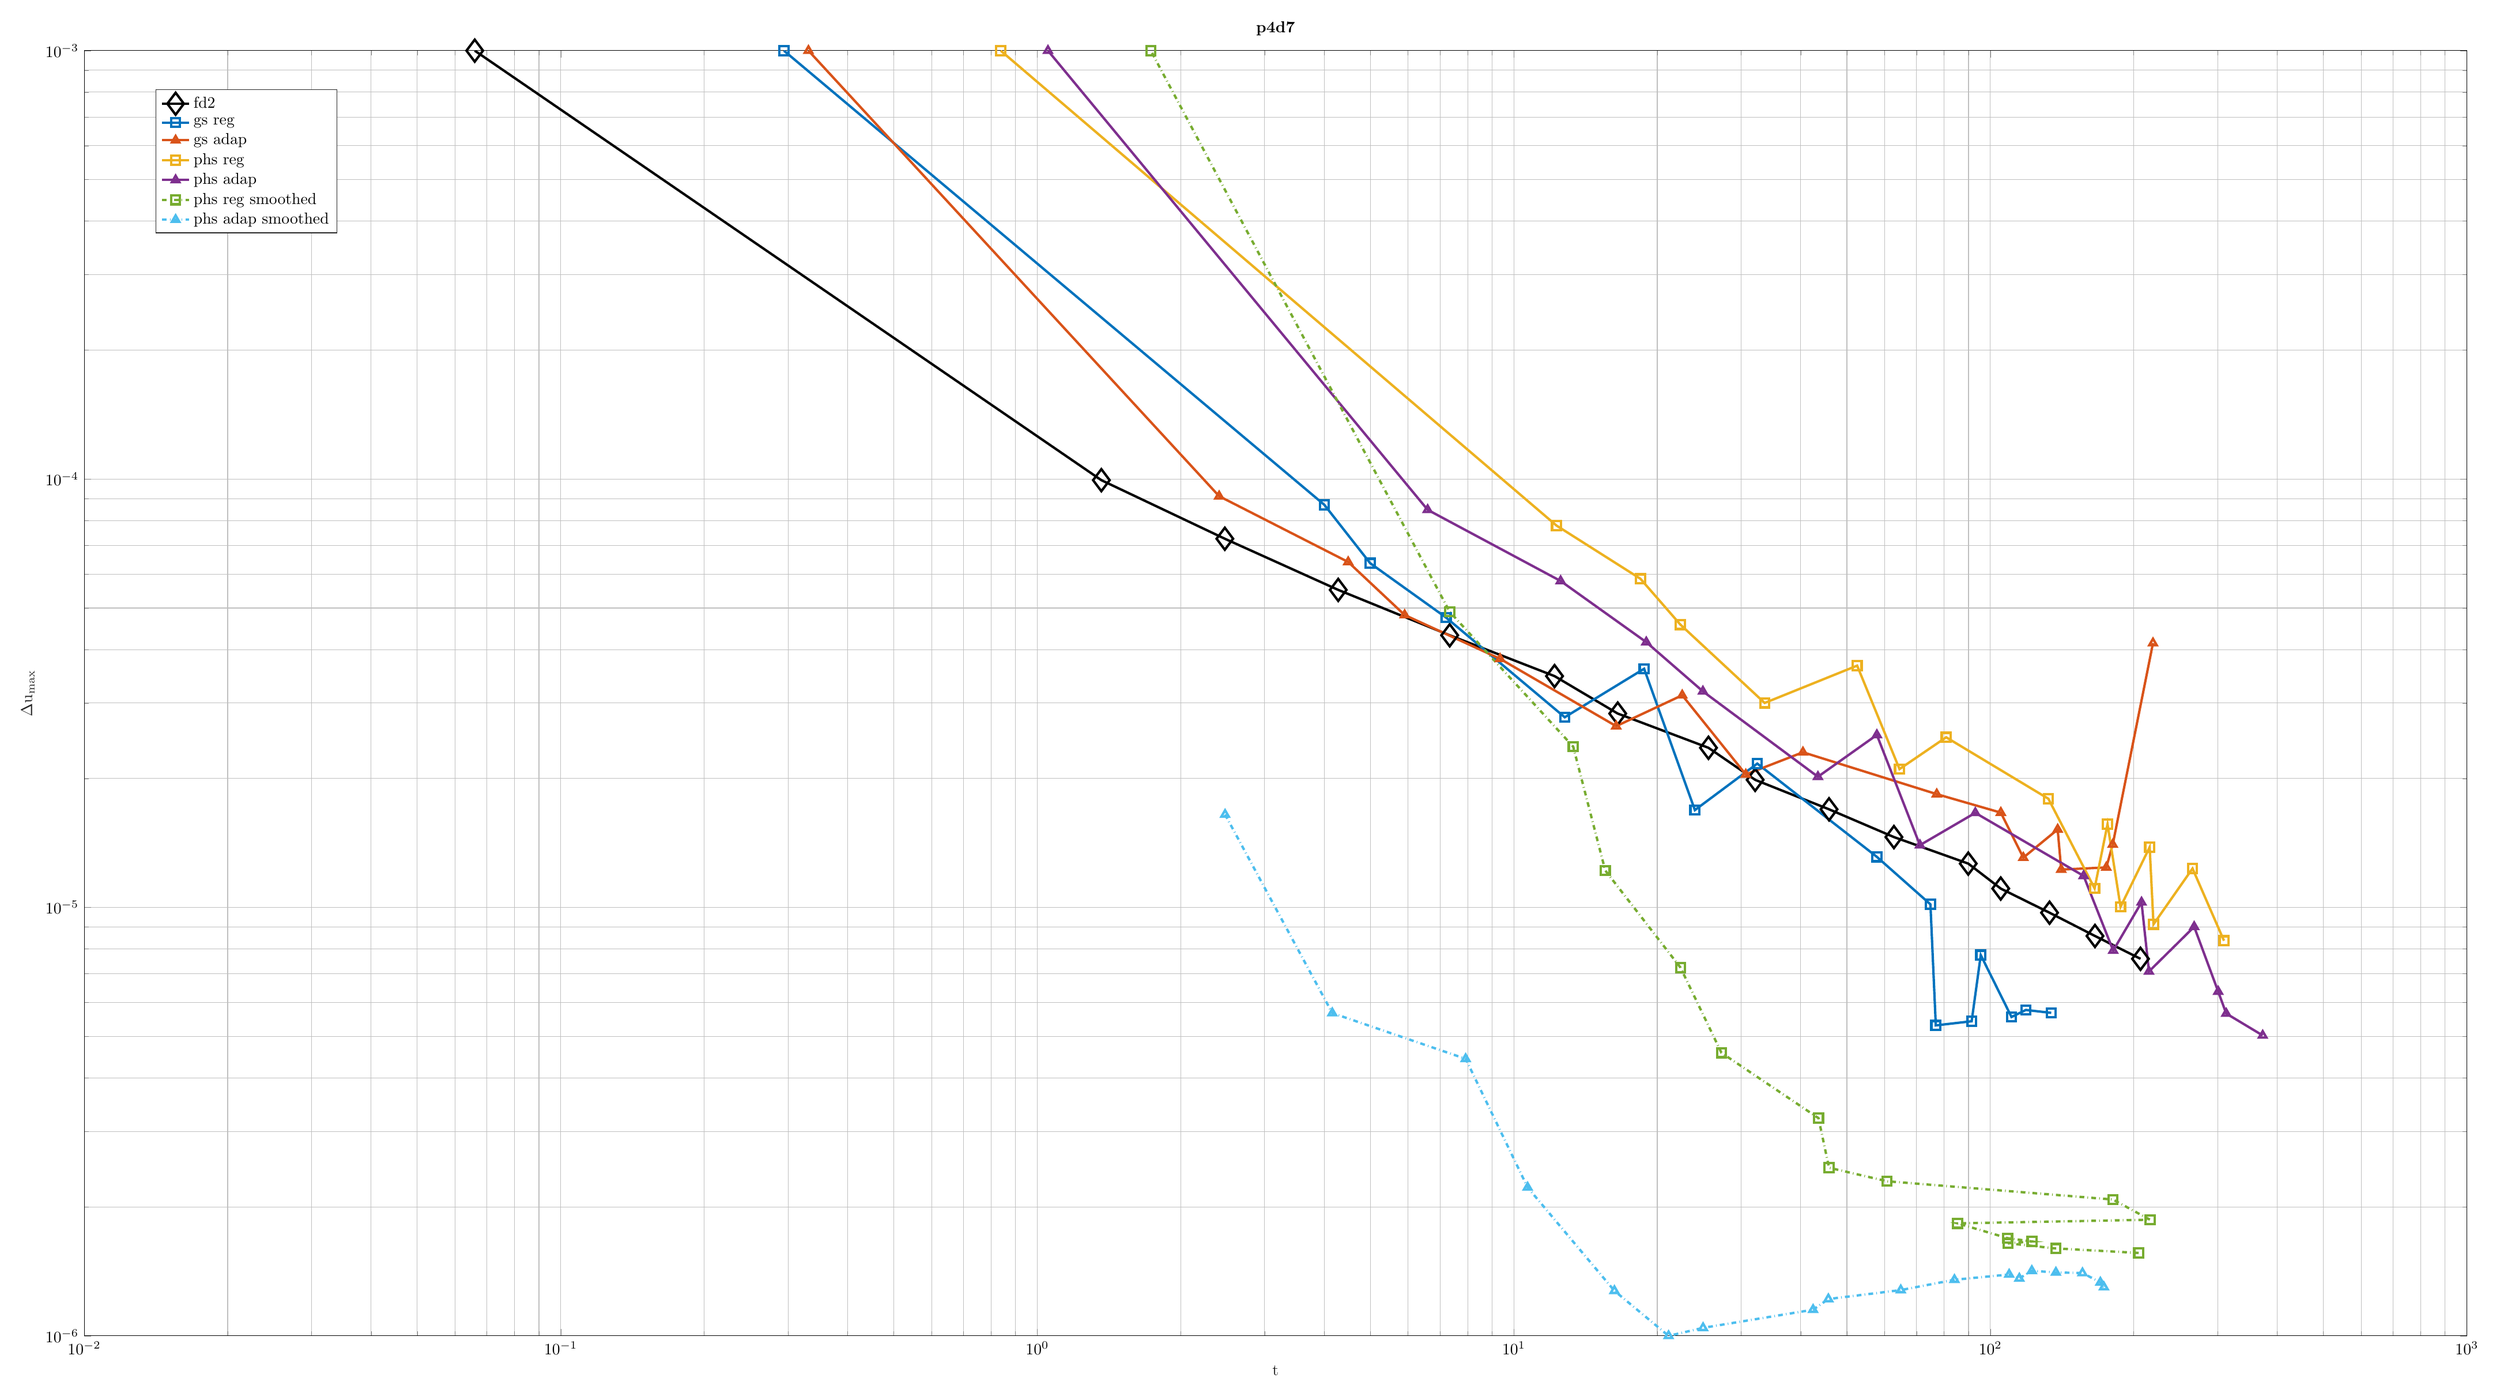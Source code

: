 % This file was created by matlab2tikz.
%
%The latest updates can be retrieved from
%  http://www.mathworks.com/matlabcentral/fileexchange/22022-matlab2tikz-matlab2tikz
%where you can also make suggestions and rate matlab2tikz.
%
\definecolor{mycolor1}{rgb}{0.0,0.447,0.741}%
\definecolor{mycolor2}{rgb}{0.85,0.325,0.098}%
\definecolor{mycolor3}{rgb}{0.929,0.694,0.125}%
\definecolor{mycolor4}{rgb}{0.494,0.184,0.556}%
\definecolor{mycolor5}{rgb}{0.466,0.674,0.188}%
\definecolor{mycolor6}{rgb}{0.301,0.745,0.933}%
%
\begin{tikzpicture}

\begin{axis}[%
width=20.667in,
height=11.15in,
at={(3.467in,1.505in)},
scale only axis,
xmode=log,
xmin=0.01,
xmax=1000,
xminorticks=true,
xlabel style={font=\color{white!15!black}},
xlabel={t},
ymode=log,
ymin=10.0e-07,
ymax=0.001,
yminorticks=true,
ylabel style={font=\color{white!15!black}},
ylabel={$\Delta\text{u}_{\text{max}}$},
axis background/.style={fill=white},
title style={font=\bfseries},
title={p4d7},
xmajorgrids,
xminorgrids,
ymajorgrids,
yminorgrids,
legend style={at={(0.03,0.97)}, anchor=north west, legend cell align=left, align=left, draw=white!15!black}
]
\addplot [color=black, line width=1.5pt, mark size=6.9pt, mark=diamond, mark options={solid, black}]
  table[row sep=crcr]{%
0.066	0.001\\
0.098	0.0\\
0.287	0.0\\
0.653	0.0\\
1.363	9.941e-05\\
2.475	7.257e-05\\
4.281	5.512e-05\\
7.336	4.319e-05\\
12.175	3.468e-05\\
16.522	2.836e-05\\
25.616	2.359e-05\\
32.094	1.986e-05\\
45.867	1.695e-05\\
62.758	1.46e-05\\
89.876	1.266e-05\\
105.144	1.107e-05\\
133.116	9.722e-06\\
165.804	8.579e-06\\
206.569	7.589e-06\\
};
\addlegendentry{fd2}

\addplot [color=mycolor1, line width=1.5pt, mark size=2.8pt, mark=square, mark options={solid, mycolor1}]
  table[row sep=crcr]{%
0.294	0.001\\
0.671	0.0\\
1.264	0.0\\
2.321	0.0\\
4.003	8.708e-05\\
4.995	6.363e-05\\
7.211	4.749e-05\\
12.79	2.78e-05\\
18.77	3.608e-05\\
23.988	1.688e-05\\
32.428	2.167e-05\\
57.772	1.313e-05\\
74.876	1.017e-05\\
76.838	5.306e-06\\
91.363	5.425e-06\\
95.477	7.743e-06\\
110.767	5.551e-06\\
118.738	5.765e-06\\
134.215	5.675e-06\\
};
\addlegendentry{gs reg}

\addplot [color=mycolor2, line width=1.5pt, mark size=2.7pt, mark=triangle, mark options={solid, mycolor2}]
  table[row sep=crcr]{%
0.331	0.001\\
0.784	0.0\\
1.322	0.0\\
2.408	9.121e-05\\
4.492	6.404e-05\\
5.901	4.816e-05\\
9.359	3.806e-05\\
16.399	2.65e-05\\
22.563	3.129e-05\\
30.675	2.044e-05\\
40.434	2.303e-05\\
77.191	1.839e-05\\
105.199	1.665e-05\\
117.269	1.307e-05\\
138.453	1.521e-05\\
140.823	1.226e-05\\
175.124	1.24e-05\\
180.665	1.403e-05\\
219.447	4.142e-05\\
};
\addlegendentry{gs adap}

\addplot [color=mycolor3, line width=1.5pt, mark size=2.8pt, mark=square, mark options={solid, mycolor3}]
  table[row sep=crcr]{%
0.838	0.001\\
2.025	0.0\\
3.64	0.0\\
7.256	0.0\\
12.291	7.789e-05\\
18.44	5.852e-05\\
22.359	4.575e-05\\
33.61	3.002e-05\\
52.54	3.669e-05\\
64.472	2.104e-05\\
80.777	2.496e-05\\
132.365	1.794e-05\\
165.501	1.108e-05\\
176.177	1.565e-05\\
187.615	1.003e-05\\
215.935	1.383e-05\\
219.971	9.135e-06\\
265.625	1.233e-05\\
309.252	8.364e-06\\
};
\addlegendentry{phs reg}

\addplot [color=mycolor4, line width=1.5pt, mark size=2.7pt, mark=triangle, mark options={solid, mycolor4}]
  table[row sep=crcr]{%
1.053	0.001\\
2.344	0.0\\
4.408	0.0\\
6.595	8.477e-05\\
12.539	5.782e-05\\
18.968	4.162e-05\\
24.936	3.195e-05\\
43.468	2.019e-05\\
57.789	2.528e-05\\
71.17	1.398e-05\\
92.99	1.663e-05\\
156.945	1.185e-05\\
181.067	7.933e-06\\
207.614	1.028e-05\\
215.198	7.089e-06\\
267.75	9.015e-06\\
300.717	6.364e-06\\
312.62	5.655e-06\\
372.862	5.027e-06\\
};
\addlegendentry{phs adap}

\addplot [color=mycolor5, dashdotted, line width=1.5pt, mark size=2.8pt, mark=square, mark options={solid, mycolor5}]
  table[row sep=crcr]{%
204.798	1.562e-06\\
137.22	1.6e-06\\
108.867	1.645e-06\\
122.362	1.661e-06\\
108.698	1.691e-06\\
85.366	1.831e-06\\
216.308	1.867e-06\\
180.801	2.081e-06\\
60.678	2.296e-06\\
45.861	2.469e-06\\
43.59	3.223e-06\\
27.273	4.579e-06\\
22.378	7.239e-06\\
15.556	1.22e-05\\
13.325	2.373e-05\\
7.336	4.899e-05\\
4.72	0.0\\
2.62	0.0\\
1.731	0.001\\
};
\addlegendentry{phs reg smoothed}

\addplot [color=mycolor6, dashdotted, line width=1.5pt, mark size=2.7pt, mark=triangle, mark options={solid, mycolor6}]
  table[row sep=crcr]{%
1.445	0.0\\
2.478	1.648e-05\\
4.16	5.669e-06\\
7.926	4.433e-06\\
10.69	2.221e-06\\
16.261	1.274e-06\\
21.124	10.0e-07\\
24.955	1.044e-06\\
42.464	1.151e-06\\
45.72	1.219e-06\\
64.871	1.279e-06\\
84.074	1.352e-06\\
109.513	1.391e-06\\
115.041	1.362e-06\\
122.192	1.419e-06\\
137.262	1.406e-06\\
156.076	1.402e-06\\
170.189	1.333e-06\\
173.102	1.3e-06\\
};
\addlegendentry{phs adap smoothed}

\end{axis}
\end{tikzpicture}%